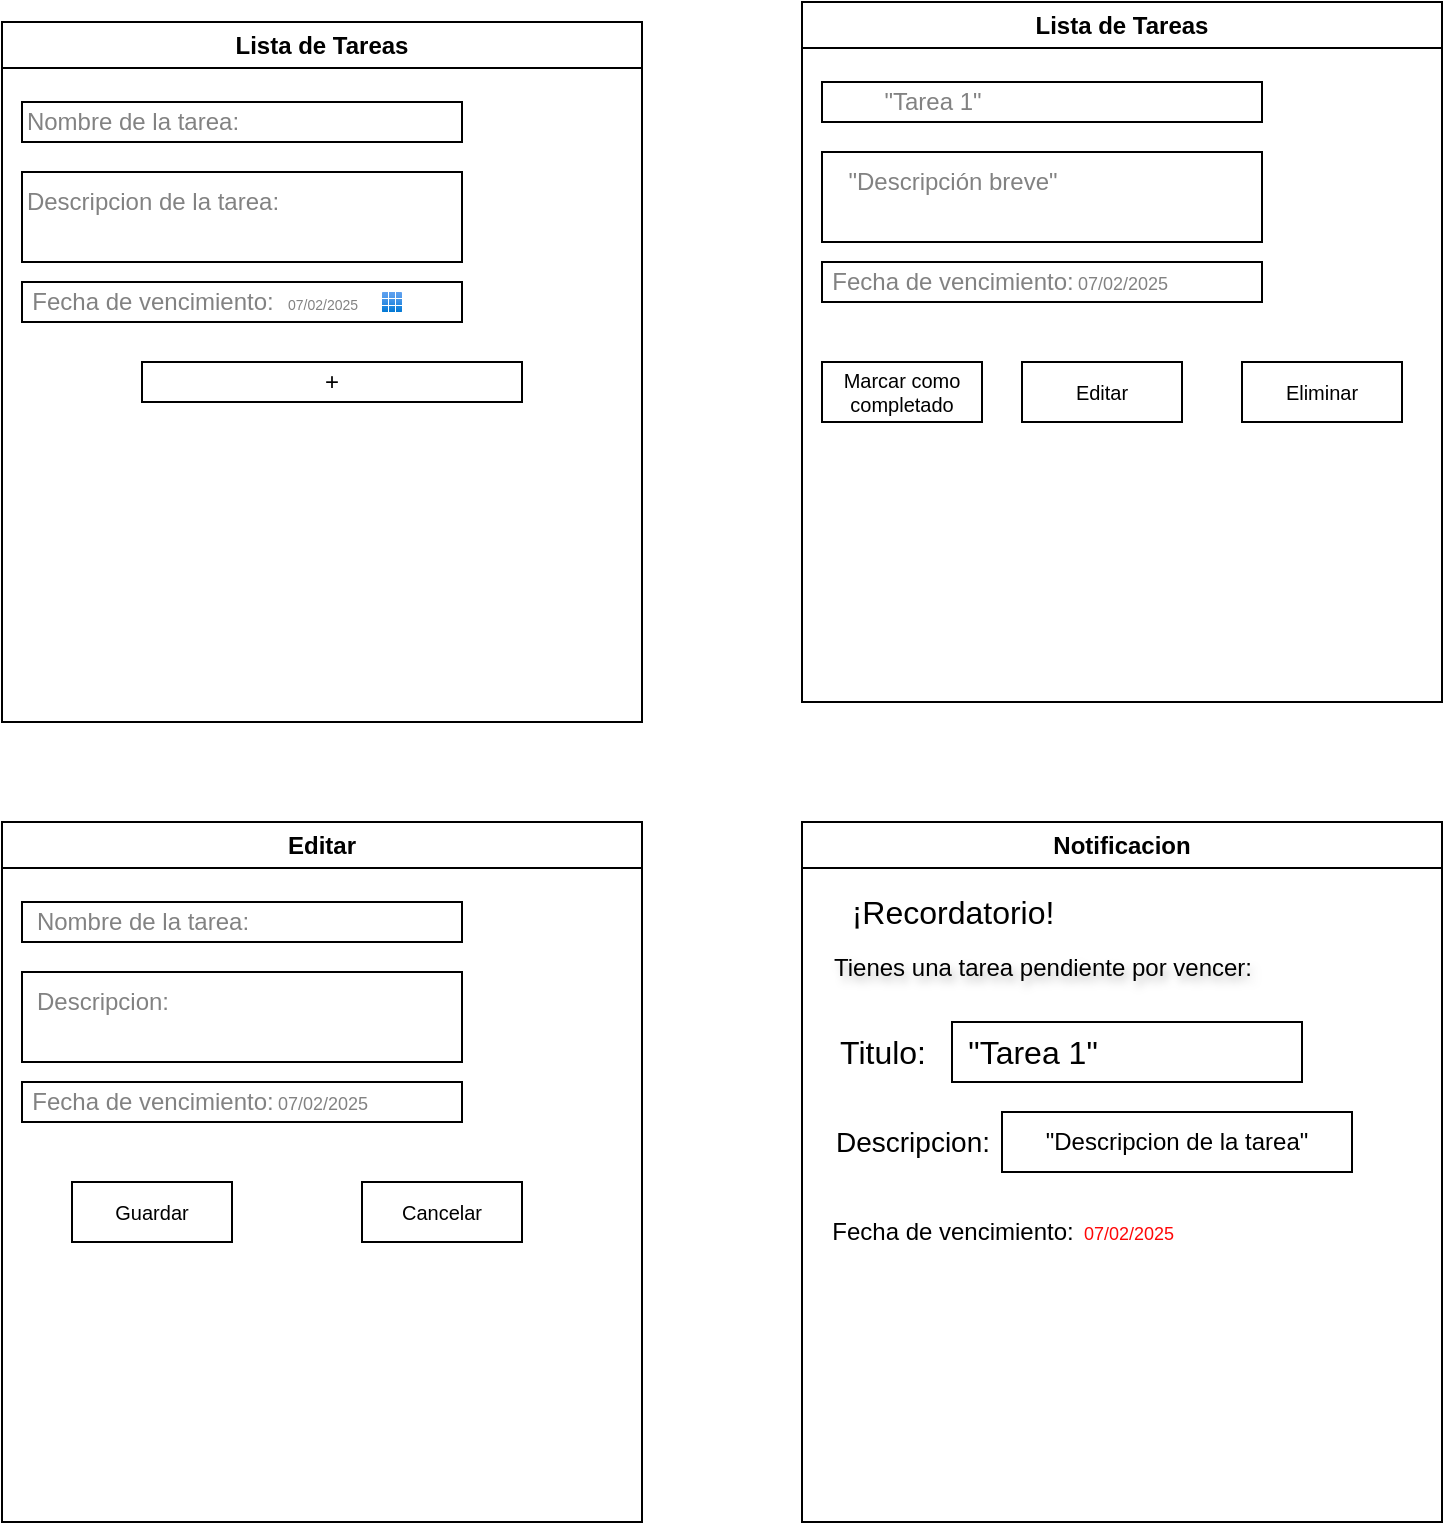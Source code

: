 <mxfile version="26.0.11">
  <diagram name="Página-1" id="MI9ZovfwcNpohBWArmDV">
    <mxGraphModel dx="1687" dy="908" grid="1" gridSize="10" guides="1" tooltips="1" connect="1" arrows="1" fold="1" page="1" pageScale="1" pageWidth="827" pageHeight="1169" math="0" shadow="0">
      <root>
        <mxCell id="0" />
        <mxCell id="1" parent="0" />
        <mxCell id="uUd_5qt_KTcbapUtHBXe-2" value="Lista de Tareas" style="swimlane;whiteSpace=wrap;html=1;" vertex="1" parent="1">
          <mxGeometry x="40" y="40" width="320" height="350" as="geometry">
            <mxRectangle x="120" y="120" width="140" height="30" as="alternateBounds" />
          </mxGeometry>
        </mxCell>
        <mxCell id="uUd_5qt_KTcbapUtHBXe-6" value="" style="rounded=0;whiteSpace=wrap;html=1;" vertex="1" parent="uUd_5qt_KTcbapUtHBXe-2">
          <mxGeometry x="10" y="75" width="220" height="45" as="geometry" />
        </mxCell>
        <mxCell id="uUd_5qt_KTcbapUtHBXe-4" value="Descripcion de la tarea:" style="text;html=1;align=center;verticalAlign=middle;resizable=0;points=[];autosize=1;strokeColor=none;fillColor=none;fontColor=#828282;" vertex="1" parent="uUd_5qt_KTcbapUtHBXe-2">
          <mxGeometry y="75" width="150" height="30" as="geometry" />
        </mxCell>
        <mxCell id="uUd_5qt_KTcbapUtHBXe-5" value="" style="rounded=0;whiteSpace=wrap;html=1;" vertex="1" parent="uUd_5qt_KTcbapUtHBXe-2">
          <mxGeometry x="10" y="40" width="220" height="20" as="geometry" />
        </mxCell>
        <mxCell id="uUd_5qt_KTcbapUtHBXe-3" value="Nombre de la tarea:" style="text;html=1;align=center;verticalAlign=middle;resizable=0;points=[];autosize=1;strokeColor=none;fillColor=none;fontColor=#828282;" vertex="1" parent="uUd_5qt_KTcbapUtHBXe-2">
          <mxGeometry y="35" width="130" height="30" as="geometry" />
        </mxCell>
        <mxCell id="uUd_5qt_KTcbapUtHBXe-7" value="" style="rounded=0;whiteSpace=wrap;html=1;" vertex="1" parent="uUd_5qt_KTcbapUtHBXe-2">
          <mxGeometry x="10" y="130" width="220" height="20" as="geometry" />
        </mxCell>
        <mxCell id="uUd_5qt_KTcbapUtHBXe-8" value="Fecha de vencimiento:" style="text;html=1;align=center;verticalAlign=middle;resizable=0;points=[];autosize=1;strokeColor=none;fillColor=none;fontColor=#828282;" vertex="1" parent="uUd_5qt_KTcbapUtHBXe-2">
          <mxGeometry x="5" y="125" width="140" height="30" as="geometry" />
        </mxCell>
        <mxCell id="uUd_5qt_KTcbapUtHBXe-62" value="" style="image;aspect=fixed;html=1;points=[];align=center;fontSize=12;image=img/lib/azure2/intune/Client_Apps.svg;" vertex="1" parent="uUd_5qt_KTcbapUtHBXe-2">
          <mxGeometry x="190" y="135" width="10" height="10" as="geometry" />
        </mxCell>
        <mxCell id="uUd_5qt_KTcbapUtHBXe-63" value="&lt;font style=&quot;font-size: 7px;&quot;&gt;07/02/2025&lt;/font&gt;" style="text;html=1;align=center;verticalAlign=middle;resizable=0;points=[];autosize=1;strokeColor=none;fillColor=none;fontColor=#828282;" vertex="1" parent="uUd_5qt_KTcbapUtHBXe-2">
          <mxGeometry x="130" y="125" width="60" height="30" as="geometry" />
        </mxCell>
        <mxCell id="uUd_5qt_KTcbapUtHBXe-81" value="+" style="rounded=0;whiteSpace=wrap;html=1;" vertex="1" parent="uUd_5qt_KTcbapUtHBXe-2">
          <mxGeometry x="70" y="170" width="190" height="20" as="geometry" />
        </mxCell>
        <mxCell id="uUd_5qt_KTcbapUtHBXe-64" value="Lista de Tareas" style="swimlane;whiteSpace=wrap;html=1;" vertex="1" parent="1">
          <mxGeometry x="440" y="30" width="320" height="350" as="geometry">
            <mxRectangle x="120" y="120" width="140" height="30" as="alternateBounds" />
          </mxGeometry>
        </mxCell>
        <mxCell id="uUd_5qt_KTcbapUtHBXe-79" value="" style="rounded=0;whiteSpace=wrap;html=1;" vertex="1" parent="uUd_5qt_KTcbapUtHBXe-64">
          <mxGeometry x="220" y="180" width="80" height="30" as="geometry" />
        </mxCell>
        <mxCell id="uUd_5qt_KTcbapUtHBXe-77" value="" style="rounded=0;whiteSpace=wrap;html=1;" vertex="1" parent="uUd_5qt_KTcbapUtHBXe-64">
          <mxGeometry x="110" y="180" width="80" height="30" as="geometry" />
        </mxCell>
        <mxCell id="uUd_5qt_KTcbapUtHBXe-65" value="" style="rounded=0;whiteSpace=wrap;html=1;" vertex="1" parent="uUd_5qt_KTcbapUtHBXe-64">
          <mxGeometry x="10" y="75" width="220" height="45" as="geometry" />
        </mxCell>
        <mxCell id="uUd_5qt_KTcbapUtHBXe-66" value="&quot;Descripción breve&quot;" style="text;html=1;align=center;verticalAlign=middle;resizable=0;points=[];autosize=1;strokeColor=none;fillColor=none;fontColor=#828282;" vertex="1" parent="uUd_5qt_KTcbapUtHBXe-64">
          <mxGeometry x="10" y="75" width="130" height="30" as="geometry" />
        </mxCell>
        <mxCell id="uUd_5qt_KTcbapUtHBXe-67" value="" style="rounded=0;whiteSpace=wrap;html=1;" vertex="1" parent="uUd_5qt_KTcbapUtHBXe-64">
          <mxGeometry x="10" y="40" width="220" height="20" as="geometry" />
        </mxCell>
        <mxCell id="uUd_5qt_KTcbapUtHBXe-68" value="&quot;Tarea 1&quot;" style="text;html=1;align=center;verticalAlign=middle;resizable=0;points=[];autosize=1;strokeColor=none;fillColor=none;fontColor=#828282;" vertex="1" parent="uUd_5qt_KTcbapUtHBXe-64">
          <mxGeometry x="30" y="35" width="70" height="30" as="geometry" />
        </mxCell>
        <mxCell id="uUd_5qt_KTcbapUtHBXe-69" value="" style="rounded=0;whiteSpace=wrap;html=1;" vertex="1" parent="uUd_5qt_KTcbapUtHBXe-64">
          <mxGeometry x="10" y="130" width="220" height="20" as="geometry" />
        </mxCell>
        <mxCell id="uUd_5qt_KTcbapUtHBXe-70" value="Fecha de vencimiento:" style="text;html=1;align=center;verticalAlign=middle;resizable=0;points=[];autosize=1;strokeColor=none;fillColor=none;fontColor=#828282;" vertex="1" parent="uUd_5qt_KTcbapUtHBXe-64">
          <mxGeometry x="5" y="125" width="140" height="30" as="geometry" />
        </mxCell>
        <mxCell id="uUd_5qt_KTcbapUtHBXe-72" value="&lt;font style=&quot;font-size: 9px;&quot;&gt;07/02/2025&lt;/font&gt;" style="text;html=1;align=center;verticalAlign=middle;resizable=0;points=[];autosize=1;strokeColor=none;fillColor=none;fontColor=#828282;" vertex="1" parent="uUd_5qt_KTcbapUtHBXe-64">
          <mxGeometry x="125" y="125" width="70" height="30" as="geometry" />
        </mxCell>
        <mxCell id="uUd_5qt_KTcbapUtHBXe-73" value="" style="rounded=0;whiteSpace=wrap;html=1;" vertex="1" parent="uUd_5qt_KTcbapUtHBXe-64">
          <mxGeometry x="10" y="180" width="80" height="30" as="geometry" />
        </mxCell>
        <mxCell id="uUd_5qt_KTcbapUtHBXe-74" value="Marcar como completado" style="text;html=1;align=center;verticalAlign=middle;whiteSpace=wrap;rounded=0;fontSize=10;" vertex="1" parent="uUd_5qt_KTcbapUtHBXe-64">
          <mxGeometry x="10" y="180" width="80" height="30" as="geometry" />
        </mxCell>
        <mxCell id="uUd_5qt_KTcbapUtHBXe-75" value="Editar" style="text;html=1;align=center;verticalAlign=middle;whiteSpace=wrap;rounded=0;fontSize=10;" vertex="1" parent="uUd_5qt_KTcbapUtHBXe-64">
          <mxGeometry x="110" y="180" width="80" height="30" as="geometry" />
        </mxCell>
        <mxCell id="uUd_5qt_KTcbapUtHBXe-80" value="Eliminar" style="text;html=1;align=center;verticalAlign=middle;whiteSpace=wrap;rounded=0;fontSize=10;" vertex="1" parent="uUd_5qt_KTcbapUtHBXe-64">
          <mxGeometry x="220" y="180" width="80" height="30" as="geometry" />
        </mxCell>
        <mxCell id="uUd_5qt_KTcbapUtHBXe-84" value="Editar" style="swimlane;whiteSpace=wrap;html=1;" vertex="1" parent="1">
          <mxGeometry x="40" y="440" width="320" height="350" as="geometry">
            <mxRectangle x="120" y="120" width="140" height="30" as="alternateBounds" />
          </mxGeometry>
        </mxCell>
        <mxCell id="uUd_5qt_KTcbapUtHBXe-87" value="" style="rounded=0;whiteSpace=wrap;html=1;" vertex="1" parent="uUd_5qt_KTcbapUtHBXe-84">
          <mxGeometry x="10" y="75" width="220" height="45" as="geometry" />
        </mxCell>
        <mxCell id="uUd_5qt_KTcbapUtHBXe-88" value="Descripcion:" style="text;html=1;align=center;verticalAlign=middle;resizable=0;points=[];autosize=1;strokeColor=none;fillColor=none;fontColor=#828282;" vertex="1" parent="uUd_5qt_KTcbapUtHBXe-84">
          <mxGeometry x="5" y="75" width="90" height="30" as="geometry" />
        </mxCell>
        <mxCell id="uUd_5qt_KTcbapUtHBXe-89" value="" style="rounded=0;whiteSpace=wrap;html=1;" vertex="1" parent="uUd_5qt_KTcbapUtHBXe-84">
          <mxGeometry x="10" y="40" width="220" height="20" as="geometry" />
        </mxCell>
        <mxCell id="uUd_5qt_KTcbapUtHBXe-90" value="Nombre de la tarea:" style="text;html=1;align=center;verticalAlign=middle;resizable=0;points=[];autosize=1;strokeColor=none;fillColor=none;fontColor=#828282;" vertex="1" parent="uUd_5qt_KTcbapUtHBXe-84">
          <mxGeometry x="5" y="35" width="130" height="30" as="geometry" />
        </mxCell>
        <mxCell id="uUd_5qt_KTcbapUtHBXe-91" value="" style="rounded=0;whiteSpace=wrap;html=1;" vertex="1" parent="uUd_5qt_KTcbapUtHBXe-84">
          <mxGeometry x="10" y="130" width="220" height="20" as="geometry" />
        </mxCell>
        <mxCell id="uUd_5qt_KTcbapUtHBXe-92" value="Fecha de vencimiento:" style="text;html=1;align=center;verticalAlign=middle;resizable=0;points=[];autosize=1;strokeColor=none;fillColor=none;fontColor=#828282;" vertex="1" parent="uUd_5qt_KTcbapUtHBXe-84">
          <mxGeometry x="5" y="125" width="140" height="30" as="geometry" />
        </mxCell>
        <mxCell id="uUd_5qt_KTcbapUtHBXe-93" value="&lt;font style=&quot;font-size: 9px;&quot;&gt;07/02/2025&lt;/font&gt;" style="text;html=1;align=center;verticalAlign=middle;resizable=0;points=[];autosize=1;strokeColor=none;fillColor=none;fontColor=#828282;" vertex="1" parent="uUd_5qt_KTcbapUtHBXe-84">
          <mxGeometry x="125" y="125" width="70" height="30" as="geometry" />
        </mxCell>
        <mxCell id="uUd_5qt_KTcbapUtHBXe-98" value="" style="group" vertex="1" connectable="0" parent="uUd_5qt_KTcbapUtHBXe-84">
          <mxGeometry x="180" y="180" width="80" height="30" as="geometry" />
        </mxCell>
        <mxCell id="uUd_5qt_KTcbapUtHBXe-86" value="" style="rounded=0;whiteSpace=wrap;html=1;" vertex="1" parent="uUd_5qt_KTcbapUtHBXe-98">
          <mxGeometry width="80" height="30" as="geometry" />
        </mxCell>
        <mxCell id="uUd_5qt_KTcbapUtHBXe-96" value="Cancelar" style="text;html=1;align=center;verticalAlign=middle;whiteSpace=wrap;rounded=0;fontSize=10;" vertex="1" parent="uUd_5qt_KTcbapUtHBXe-98">
          <mxGeometry width="80" height="30" as="geometry" />
        </mxCell>
        <mxCell id="uUd_5qt_KTcbapUtHBXe-99" value="" style="group" vertex="1" connectable="0" parent="uUd_5qt_KTcbapUtHBXe-84">
          <mxGeometry x="35" y="180" width="80" height="30" as="geometry" />
        </mxCell>
        <mxCell id="uUd_5qt_KTcbapUtHBXe-94" value="" style="rounded=0;whiteSpace=wrap;html=1;" vertex="1" parent="uUd_5qt_KTcbapUtHBXe-99">
          <mxGeometry width="80" height="30" as="geometry" />
        </mxCell>
        <mxCell id="uUd_5qt_KTcbapUtHBXe-95" value="Guardar" style="text;html=1;align=center;verticalAlign=middle;whiteSpace=wrap;rounded=0;fontSize=10;" vertex="1" parent="uUd_5qt_KTcbapUtHBXe-99">
          <mxGeometry width="80" height="30" as="geometry" />
        </mxCell>
        <mxCell id="uUd_5qt_KTcbapUtHBXe-100" value="Notificacion" style="swimlane;whiteSpace=wrap;html=1;" vertex="1" parent="1">
          <mxGeometry x="440" y="440" width="320" height="350" as="geometry">
            <mxRectangle x="120" y="120" width="140" height="30" as="alternateBounds" />
          </mxGeometry>
        </mxCell>
        <mxCell id="uUd_5qt_KTcbapUtHBXe-104" value="&#xa;Tienes una tarea pendiente por vencer: &#xa;&#xa;" style="text;html=1;align=center;verticalAlign=middle;resizable=0;points=[];autosize=1;strokeColor=none;fillColor=none;fontColor=light-dark(#000000, #7d7d7d);textShadow=1;" vertex="1" parent="uUd_5qt_KTcbapUtHBXe-100">
          <mxGeometry x="5" y="50" width="230" height="60" as="geometry" />
        </mxCell>
        <mxCell id="uUd_5qt_KTcbapUtHBXe-106" value="¡Recordatorio!" style="text;html=1;align=center;verticalAlign=middle;resizable=0;points=[];autosize=1;strokeColor=none;fillColor=none;fontColor=light-dark(#000000, #7d7d7d);fontSize=16;" vertex="1" parent="uUd_5qt_KTcbapUtHBXe-100">
          <mxGeometry x="15" y="30" width="120" height="30" as="geometry" />
        </mxCell>
        <mxCell id="uUd_5qt_KTcbapUtHBXe-108" value="Titulo:" style="text;html=1;align=center;verticalAlign=middle;resizable=0;points=[];autosize=1;strokeColor=none;fillColor=none;fontColor=#000000;fontSize=16;" vertex="1" parent="uUd_5qt_KTcbapUtHBXe-100">
          <mxGeometry x="5" y="100" width="70" height="30" as="geometry" />
        </mxCell>
        <mxCell id="uUd_5qt_KTcbapUtHBXe-109" value="&lt;font style=&quot;font-size: 9px;&quot;&gt;07/02/2025&lt;/font&gt;" style="text;html=1;align=center;verticalAlign=middle;resizable=0;points=[];autosize=1;strokeColor=none;fillColor=none;fontColor=#FF0707;" vertex="1" parent="uUd_5qt_KTcbapUtHBXe-100">
          <mxGeometry x="127.5" y="190" width="70" height="30" as="geometry" />
        </mxCell>
        <mxCell id="uUd_5qt_KTcbapUtHBXe-115" value="" style="rounded=0;whiteSpace=wrap;html=1;" vertex="1" parent="uUd_5qt_KTcbapUtHBXe-100">
          <mxGeometry x="75" y="100" width="175" height="30" as="geometry" />
        </mxCell>
        <mxCell id="uUd_5qt_KTcbapUtHBXe-116" value="&quot;Tarea 1&quot;" style="text;html=1;align=center;verticalAlign=middle;resizable=0;points=[];autosize=1;strokeColor=none;fillColor=none;fontColor=#000000;fontSize=16;" vertex="1" parent="uUd_5qt_KTcbapUtHBXe-100">
          <mxGeometry x="70" y="100" width="90" height="30" as="geometry" />
        </mxCell>
        <mxCell id="uUd_5qt_KTcbapUtHBXe-117" value="Descripcion:" style="text;html=1;align=center;verticalAlign=middle;resizable=0;points=[];autosize=1;strokeColor=none;fillColor=none;fontColor=#000000;fontSize=14;" vertex="1" parent="uUd_5qt_KTcbapUtHBXe-100">
          <mxGeometry x="5" y="145" width="100" height="30" as="geometry" />
        </mxCell>
        <mxCell id="uUd_5qt_KTcbapUtHBXe-118" value="&quot;Descripcion de la tarea&quot;" style="rounded=0;whiteSpace=wrap;html=1;" vertex="1" parent="uUd_5qt_KTcbapUtHBXe-100">
          <mxGeometry x="100" y="145" width="175" height="30" as="geometry" />
        </mxCell>
        <mxCell id="uUd_5qt_KTcbapUtHBXe-119" value="Fecha de vencimiento:" style="text;html=1;align=center;verticalAlign=middle;resizable=0;points=[];autosize=1;strokeColor=none;fillColor=none;fontColor=#000000;" vertex="1" parent="uUd_5qt_KTcbapUtHBXe-100">
          <mxGeometry x="5" y="190" width="140" height="30" as="geometry" />
        </mxCell>
      </root>
    </mxGraphModel>
  </diagram>
</mxfile>
